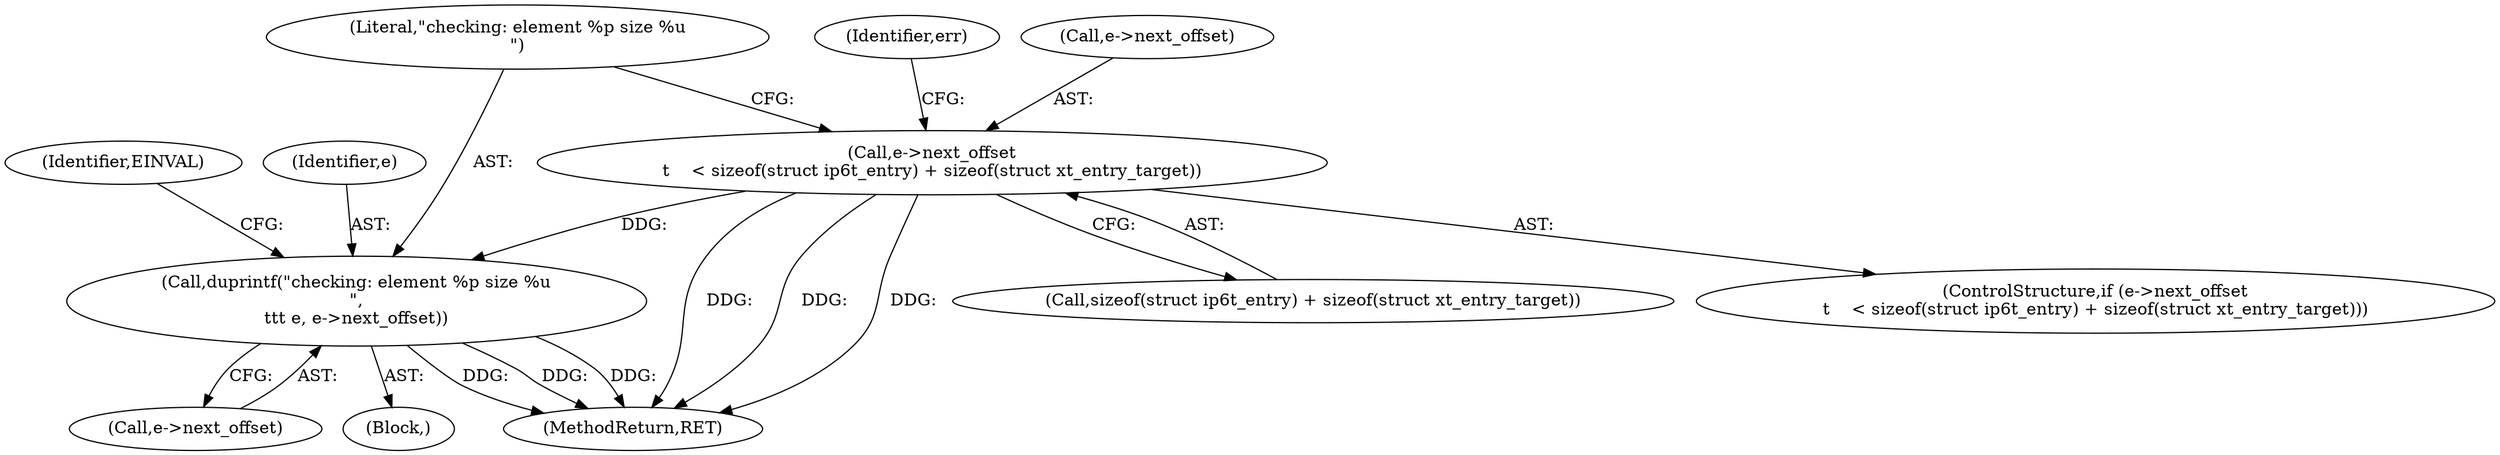 digraph "0_linux_6e94e0cfb0887e4013b3b930fa6ab1fe6bb6ba91_4@pointer" {
"1000121" [label="(Call,e->next_offset\n\t    < sizeof(struct ip6t_entry) + sizeof(struct xt_entry_target))"];
"1000131" [label="(Call,duprintf(\"checking: element %p size %u\n\",\n\t\t\t e, e->next_offset))"];
"1000139" [label="(Identifier,EINVAL)"];
"1000133" [label="(Identifier,e)"];
"1000134" [label="(Call,e->next_offset)"];
"1000132" [label="(Literal,\"checking: element %p size %u\n\")"];
"1000141" [label="(Identifier,err)"];
"1000131" [label="(Call,duprintf(\"checking: element %p size %u\n\",\n\t\t\t e, e->next_offset))"];
"1000125" [label="(Call,sizeof(struct ip6t_entry) + sizeof(struct xt_entry_target))"];
"1000120" [label="(ControlStructure,if (e->next_offset\n\t    < sizeof(struct ip6t_entry) + sizeof(struct xt_entry_target)))"];
"1000122" [label="(Call,e->next_offset)"];
"1000121" [label="(Call,e->next_offset\n\t    < sizeof(struct ip6t_entry) + sizeof(struct xt_entry_target))"];
"1000130" [label="(Block,)"];
"1000223" [label="(MethodReturn,RET)"];
"1000121" -> "1000120"  [label="AST: "];
"1000121" -> "1000125"  [label="CFG: "];
"1000122" -> "1000121"  [label="AST: "];
"1000125" -> "1000121"  [label="AST: "];
"1000132" -> "1000121"  [label="CFG: "];
"1000141" -> "1000121"  [label="CFG: "];
"1000121" -> "1000223"  [label="DDG: "];
"1000121" -> "1000223"  [label="DDG: "];
"1000121" -> "1000223"  [label="DDG: "];
"1000121" -> "1000131"  [label="DDG: "];
"1000131" -> "1000130"  [label="AST: "];
"1000131" -> "1000134"  [label="CFG: "];
"1000132" -> "1000131"  [label="AST: "];
"1000133" -> "1000131"  [label="AST: "];
"1000134" -> "1000131"  [label="AST: "];
"1000139" -> "1000131"  [label="CFG: "];
"1000131" -> "1000223"  [label="DDG: "];
"1000131" -> "1000223"  [label="DDG: "];
"1000131" -> "1000223"  [label="DDG: "];
}
